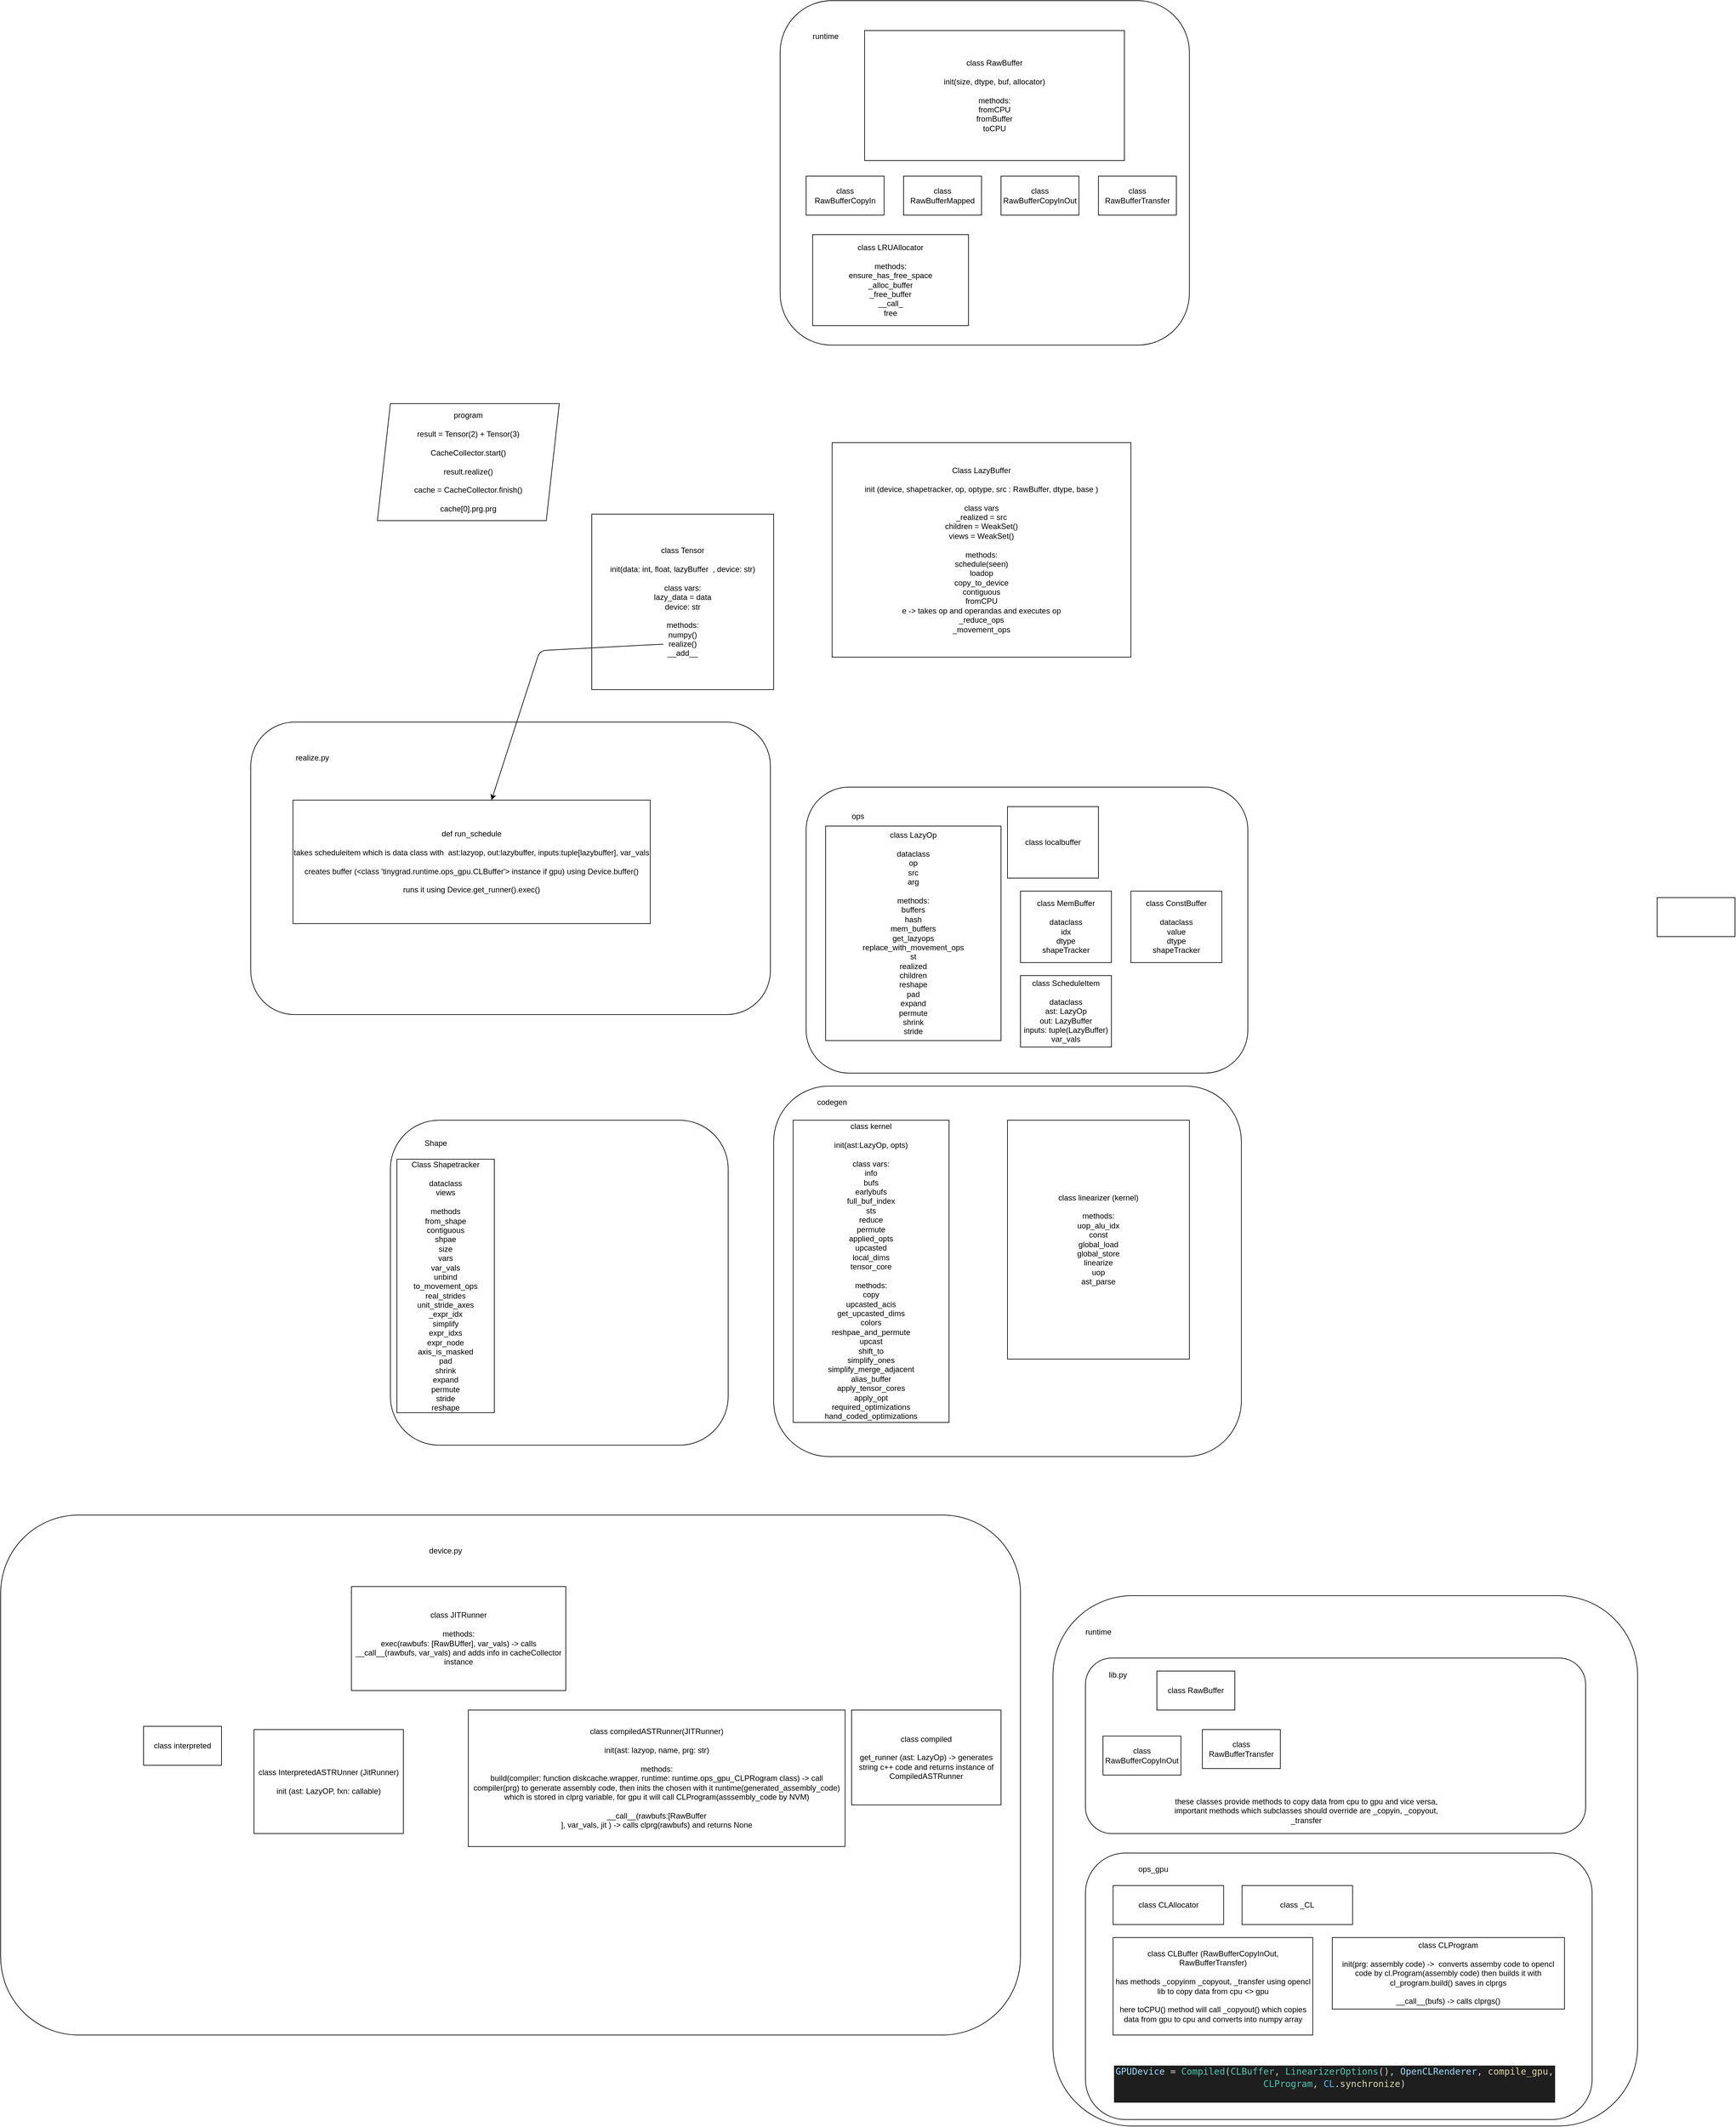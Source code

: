 <mxfile>
    <diagram id="Pav9lM_dtAHcs4izw-RZ" name="Page-1">
        <mxGraphModel dx="4019" dy="2311" grid="1" gridSize="10" guides="1" tooltips="1" connect="1" arrows="1" fold="1" page="1" pageScale="1" pageWidth="827" pageHeight="1169" math="0" shadow="0">
            <root>
                <mxCell id="0"/>
                <mxCell id="1" parent="0"/>
                <mxCell id="60" value="" style="rounded=1;whiteSpace=wrap;html=1;" vertex="1" parent="1">
                    <mxGeometry x="-945" y="380" width="800" height="450" as="geometry"/>
                </mxCell>
                <mxCell id="28" value="" style="rounded=1;whiteSpace=wrap;html=1;" parent="1" vertex="1">
                    <mxGeometry x="-730" y="992.5" width="520" height="500" as="geometry"/>
                </mxCell>
                <mxCell id="22" value="" style="rounded=1;whiteSpace=wrap;html=1;" parent="1" vertex="1">
                    <mxGeometry x="-90" y="480" width="680" height="440" as="geometry"/>
                </mxCell>
                <mxCell id="18" value="" style="rounded=1;whiteSpace=wrap;html=1;" parent="1" vertex="1">
                    <mxGeometry x="-140" y="940" width="720" height="570" as="geometry"/>
                </mxCell>
                <mxCell id="10" value="" style="rounded=1;whiteSpace=wrap;html=1;" parent="1" vertex="1">
                    <mxGeometry x="-130" y="-730" width="630" height="530" as="geometry"/>
                </mxCell>
                <mxCell id="2" value="class Tensor&lt;br&gt;&lt;br&gt;init(data: int, float, lazyBuffer&amp;nbsp; , device: str)&lt;br&gt;&lt;br&gt;class vars:&lt;br&gt;lazy_data = data&lt;br&gt;device: str&lt;br&gt;&lt;br&gt;methods:&lt;br&gt;numpy()&lt;br&gt;realize()&lt;br&gt;__add__" style="rounded=0;whiteSpace=wrap;html=1;" parent="1" vertex="1">
                    <mxGeometry x="-420" y="60" width="280" height="270" as="geometry"/>
                </mxCell>
                <mxCell id="3" value="" style="rounded=0;whiteSpace=wrap;html=1;" parent="1" vertex="1">
                    <mxGeometry x="1220" y="650" width="120" height="60" as="geometry"/>
                </mxCell>
                <mxCell id="4" value="Class LazyBuffer&lt;br&gt;&lt;br&gt;init (device, shapetracker, op, optype, src : RawBuffer, dtype, base )&lt;br&gt;&lt;br&gt;class vars&lt;br&gt;_realized = src&lt;br&gt;children = WeakSet()&lt;br&gt;views = WeakSet()&lt;br&gt;&lt;br&gt;methods:&lt;br&gt;schedule(seen)&lt;br&gt;loadop&lt;br&gt;copy_to_device&lt;br&gt;contiguous&lt;br&gt;fromCPU&lt;br&gt;e -&amp;gt; takes op and operandas and executes op&lt;br&gt;_reduce_ops&lt;br&gt;_movement_ops&lt;br&gt;" style="rounded=0;whiteSpace=wrap;html=1;" parent="1" vertex="1">
                    <mxGeometry x="-50" y="-50" width="460" height="330" as="geometry"/>
                </mxCell>
                <mxCell id="6" value="Class Shapetracker&lt;br&gt;&lt;br&gt;dataclass&lt;br&gt;views&lt;br&gt;&lt;br&gt;methods&lt;br&gt;from_shape&lt;br&gt;contiguous&lt;br&gt;shpae&lt;br&gt;size&lt;br&gt;vars&lt;br&gt;var_vals&lt;br&gt;unbind&lt;br&gt;to_movement_ops&lt;br&gt;real_strides&lt;br&gt;unit_stride_axes&lt;br&gt;_expr_idx&lt;br&gt;simplify&lt;br&gt;expr_idxs&lt;br&gt;expr_node&lt;br&gt;axis_is_masked&lt;br&gt;pad&lt;br&gt;shrink&lt;br&gt;expand&lt;br&gt;permute&lt;br&gt;stride&lt;br&gt;reshape&lt;br&gt;" style="rounded=0;whiteSpace=wrap;html=1;" parent="1" vertex="1">
                    <mxGeometry x="-720" y="1052.5" width="150" height="390" as="geometry"/>
                </mxCell>
                <mxCell id="7" value="class kernel&lt;br&gt;&lt;br&gt;init(ast:LazyOp, opts)&lt;br&gt;&lt;br&gt;class vars:&lt;br&gt;info&lt;br&gt;bufs&lt;br&gt;earlybufs&lt;br&gt;full_buf_index&lt;br&gt;sts&lt;br&gt;reduce&lt;br&gt;permute&lt;br&gt;applied_opts&lt;br&gt;upcasted&lt;br&gt;local_dims&lt;br&gt;tensor_core&lt;br&gt;&lt;br&gt;methods:&lt;br&gt;copy&lt;br&gt;upcasted_acis&lt;br&gt;get_upcasted_dims&lt;br&gt;colors&lt;br&gt;reshpae_and_permute&lt;br&gt;upcast&lt;br&gt;shift_to&lt;br&gt;simplify_ones&lt;br&gt;simplify_merge_adjacent&lt;br&gt;alias_buffer&lt;br&gt;apply_tensor_cores&lt;br&gt;apply_opt&lt;br&gt;required_optimizations&lt;br&gt;hand_coded_optimizations&lt;br&gt;" style="rounded=0;whiteSpace=wrap;html=1;" parent="1" vertex="1">
                    <mxGeometry x="-110" y="992.5" width="240" height="465" as="geometry"/>
                </mxCell>
                <mxCell id="9" value="class RawBuffer&lt;br&gt;&lt;br&gt;init(size, dtype, buf, allocator)&lt;br&gt;&lt;br&gt;methods:&lt;br&gt;fromCPU&lt;br&gt;fromBuffer&lt;br&gt;toCPU" style="rounded=0;whiteSpace=wrap;html=1;" parent="1" vertex="1">
                    <mxGeometry y="-684" width="400" height="200" as="geometry"/>
                </mxCell>
                <mxCell id="12" value="runtime" style="text;html=1;strokeColor=none;fillColor=none;align=center;verticalAlign=middle;whiteSpace=wrap;rounded=0;" parent="1" vertex="1">
                    <mxGeometry x="-90" y="-690" width="60" height="30" as="geometry"/>
                </mxCell>
                <mxCell id="13" value="class RawBufferCopyIn" style="rounded=0;whiteSpace=wrap;html=1;" parent="1" vertex="1">
                    <mxGeometry x="-90" y="-460" width="120" height="60" as="geometry"/>
                </mxCell>
                <mxCell id="14" value="class RawBufferMapped" style="rounded=0;whiteSpace=wrap;html=1;" parent="1" vertex="1">
                    <mxGeometry x="60" y="-460" width="120" height="60" as="geometry"/>
                </mxCell>
                <mxCell id="15" value="class RawBufferCopyInOut" style="rounded=0;whiteSpace=wrap;html=1;" parent="1" vertex="1">
                    <mxGeometry x="210" y="-460" width="120" height="60" as="geometry"/>
                </mxCell>
                <mxCell id="16" value="class RawBufferTransfer" style="rounded=0;whiteSpace=wrap;html=1;" parent="1" vertex="1">
                    <mxGeometry x="360" y="-460" width="120" height="60" as="geometry"/>
                </mxCell>
                <mxCell id="17" value="class LRUAllocator&lt;br&gt;&lt;br&gt;methods:&lt;br&gt;ensure_has_free_space&lt;br&gt;_alloc_buffer&lt;br&gt;_free_buffer&lt;br&gt;__call_&lt;br&gt;free" style="rounded=0;whiteSpace=wrap;html=1;" parent="1" vertex="1">
                    <mxGeometry x="-80" y="-370" width="240" height="140" as="geometry"/>
                </mxCell>
                <mxCell id="19" value="codegen" style="text;html=1;strokeColor=none;fillColor=none;align=center;verticalAlign=middle;whiteSpace=wrap;rounded=0;" parent="1" vertex="1">
                    <mxGeometry x="-80" y="950" width="60" height="30" as="geometry"/>
                </mxCell>
                <mxCell id="20" value="class linearizer (kernel)&lt;br&gt;&lt;br&gt;methods:&lt;br&gt;uop_alu_idx&lt;br&gt;const&lt;br&gt;global_load&lt;br&gt;global_store&lt;br&gt;linearize&lt;br&gt;uop&lt;br&gt;ast_parse&lt;br&gt;" style="rounded=0;whiteSpace=wrap;html=1;" parent="1" vertex="1">
                    <mxGeometry x="220" y="992.5" width="280" height="367.5" as="geometry"/>
                </mxCell>
                <mxCell id="21" value="class localbuffer" style="rounded=0;whiteSpace=wrap;html=1;" parent="1" vertex="1">
                    <mxGeometry x="220" y="510" width="140" height="110" as="geometry"/>
                </mxCell>
                <mxCell id="23" value="ops" style="text;html=1;strokeColor=none;fillColor=none;align=center;verticalAlign=middle;whiteSpace=wrap;rounded=0;" parent="1" vertex="1">
                    <mxGeometry x="-40" y="510" width="60" height="30" as="geometry"/>
                </mxCell>
                <mxCell id="24" value="class LazyOp&lt;br&gt;&lt;br&gt;dataclass&lt;br&gt;op&lt;br&gt;src&lt;br&gt;arg&lt;br&gt;&lt;br&gt;methods:&lt;br&gt;buffers&lt;br&gt;hash&lt;br&gt;mem_buffers&lt;br&gt;get_lazyops&lt;br&gt;replace_with_movement_ops&lt;br&gt;st&lt;br&gt;realized&lt;br&gt;children&lt;br&gt;reshape&lt;br&gt;pad&lt;br&gt;expand&lt;br&gt;permute&lt;br&gt;shrink&lt;br&gt;stride" style="rounded=0;whiteSpace=wrap;html=1;" parent="1" vertex="1">
                    <mxGeometry x="-60" y="540" width="270" height="330" as="geometry"/>
                </mxCell>
                <mxCell id="25" value="class MemBuffer&lt;br&gt;&lt;br&gt;dataclass&lt;br&gt;idx&lt;br&gt;dtype&lt;br&gt;shapeTracker&lt;br&gt;" style="rounded=0;whiteSpace=wrap;html=1;" parent="1" vertex="1">
                    <mxGeometry x="240" y="640" width="140" height="110" as="geometry"/>
                </mxCell>
                <mxCell id="26" value="class ConstBuffer&lt;br&gt;&lt;br&gt;dataclass&lt;br&gt;value&lt;br&gt;dtype&lt;br&gt;shapeTracker" style="rounded=0;whiteSpace=wrap;html=1;" parent="1" vertex="1">
                    <mxGeometry x="410" y="640" width="140" height="110" as="geometry"/>
                </mxCell>
                <mxCell id="27" value="class ScheduleItem&lt;br&gt;&lt;br&gt;dataclass&lt;br&gt;ast: LazyOp&lt;br&gt;out: LazyBuffer&lt;br&gt;inputs: tuple(LazyBuffer)&lt;br&gt;var_vals" style="rounded=0;whiteSpace=wrap;html=1;" parent="1" vertex="1">
                    <mxGeometry x="240" y="770" width="140" height="110" as="geometry"/>
                </mxCell>
                <mxCell id="29" value="Shape" style="text;html=1;strokeColor=none;fillColor=none;align=center;verticalAlign=middle;whiteSpace=wrap;rounded=0;" parent="1" vertex="1">
                    <mxGeometry x="-690" y="1012.5" width="60" height="30" as="geometry"/>
                </mxCell>
                <mxCell id="31" value="program&lt;br&gt;&lt;br&gt;result = Tensor(2) + Tensor(3)&lt;br&gt;&lt;br&gt;CacheCollector.start()&lt;br&gt;&lt;br&gt;result.realize()&lt;br&gt;&lt;br&gt;cache = CacheCollector.finish()&lt;br&gt;&lt;br&gt;cache[0].prg.prg" style="shape=parallelogram;perimeter=parallelogramPerimeter;whiteSpace=wrap;html=1;fixedSize=1;" parent="1" vertex="1">
                    <mxGeometry x="-750" y="-110" width="280" height="180" as="geometry"/>
                </mxCell>
                <mxCell id="32" value="def run_schedule&lt;br&gt;&lt;br&gt;takes scheduleitem which is data class with&amp;nbsp; ast:lazyop, out:lazybuffer, inputs:tuple[lazybuffer], var_vals&lt;br&gt;&lt;br&gt;creates buffer (&amp;lt;class 'tinygrad.runtime.ops_gpu.CLBuffer'&amp;gt; instance if gpu) using Device.buffer()&lt;br&gt;&lt;br&gt;runs it using Device.get_runner().exec()" style="rounded=0;whiteSpace=wrap;html=1;" vertex="1" parent="1">
                    <mxGeometry x="-880" y="500" width="550" height="190" as="geometry"/>
                </mxCell>
                <mxCell id="33" value="" style="edgeStyle=none;orthogonalLoop=1;jettySize=auto;html=1;exitX=0.393;exitY=0.741;exitDx=0;exitDy=0;exitPerimeter=0;" edge="1" parent="1" source="2" target="32">
                    <mxGeometry width="100" relative="1" as="geometry">
                        <mxPoint x="-700" y="240" as="sourcePoint"/>
                        <mxPoint x="-600" y="240" as="targetPoint"/>
                        <Array as="points">
                            <mxPoint x="-500" y="270"/>
                        </Array>
                    </mxGeometry>
                </mxCell>
                <mxCell id="35" value="" style="rounded=1;whiteSpace=wrap;html=1;" vertex="1" parent="1">
                    <mxGeometry x="-1330" y="1600" width="1570" height="800" as="geometry"/>
                </mxCell>
                <mxCell id="36" value="device.py" style="text;html=1;strokeColor=none;fillColor=none;align=center;verticalAlign=middle;whiteSpace=wrap;rounded=0;" vertex="1" parent="1">
                    <mxGeometry x="-675" y="1640" width="60" height="30" as="geometry"/>
                </mxCell>
                <mxCell id="37" value="class interpreted" style="rounded=0;whiteSpace=wrap;html=1;" vertex="1" parent="1">
                    <mxGeometry x="-1110" y="1925" width="120" height="60" as="geometry"/>
                </mxCell>
                <mxCell id="38" value="class compiled&lt;br&gt;&lt;br&gt;get_runner (ast: LazyOp) -&amp;gt; generates string c++ code and returns instance of CompiledASTRunner" style="rounded=0;whiteSpace=wrap;html=1;" vertex="1" parent="1">
                    <mxGeometry x="-20" y="1900" width="230" height="146" as="geometry"/>
                </mxCell>
                <mxCell id="39" value="" style="rounded=1;whiteSpace=wrap;html=1;" vertex="1" parent="1">
                    <mxGeometry x="290" y="1724" width="900" height="816" as="geometry"/>
                </mxCell>
                <mxCell id="40" value="runtime" style="text;html=1;strokeColor=none;fillColor=none;align=center;verticalAlign=middle;whiteSpace=wrap;rounded=0;" vertex="1" parent="1">
                    <mxGeometry x="330" y="1765" width="60" height="30" as="geometry"/>
                </mxCell>
                <mxCell id="41" value="class compiledASTRunner(JITRunner)&lt;br&gt;&lt;br&gt;init(ast: lazyop, name, prg: str)&lt;br&gt;&lt;br&gt;methods:&lt;br&gt;build(compiler: function diskcache.wrapper, runtime: runtime.ops_gpu_CLPRogram class) -&amp;gt; call compiler(prg) to generate assembly code, then inits the chosen with it runtime(generated_assembly_code) which is stored in clprg variable, for gpu it will call CLProgram(asssembly_code by NVM)&lt;br&gt;&lt;br&gt;__call__(rawbufs:[RawBuffer&lt;br&gt;], var_vals, jit ) -&amp;gt; calls clprg(rawbufs) and returns None" style="rounded=0;whiteSpace=wrap;html=1;" vertex="1" parent="1">
                    <mxGeometry x="-610" y="1900" width="580" height="210" as="geometry"/>
                </mxCell>
                <mxCell id="42" value="class InterpretedASTRUnner (JitRunner)&lt;br&gt;&lt;br&gt;init (ast: LazyOP, fxn: callable)" style="rounded=0;whiteSpace=wrap;html=1;" vertex="1" parent="1">
                    <mxGeometry x="-940" y="1930" width="230" height="160" as="geometry"/>
                </mxCell>
                <mxCell id="43" value="class JITRunner&lt;br&gt;&lt;br&gt;methods:&lt;br&gt;exec(rawbufs: [RawBUffer], var_vals) -&amp;gt; calls __call__(rawbufs, var_vals) and adds info in cacheCollector instance" style="rounded=0;whiteSpace=wrap;html=1;" vertex="1" parent="1">
                    <mxGeometry x="-790" y="1710" width="330" height="160" as="geometry"/>
                </mxCell>
                <mxCell id="52" value="" style="group" vertex="1" connectable="0" parent="1">
                    <mxGeometry x="340" y="2120" width="780" height="410" as="geometry"/>
                </mxCell>
                <mxCell id="44" value="" style="rounded=1;whiteSpace=wrap;html=1;" vertex="1" parent="52">
                    <mxGeometry width="780.0" height="410" as="geometry"/>
                </mxCell>
                <mxCell id="46" value="class CLAllocator" style="rounded=0;whiteSpace=wrap;html=1;" vertex="1" parent="52">
                    <mxGeometry x="42.545" y="50" width="170.182" height="60" as="geometry"/>
                </mxCell>
                <mxCell id="47" value="class _CL" style="rounded=0;whiteSpace=wrap;html=1;" vertex="1" parent="52">
                    <mxGeometry x="241.091" y="50" width="170.182" height="60" as="geometry"/>
                </mxCell>
                <mxCell id="48" value="class CLBuffer (RawBufferCopyInOut, RawBufferTransfer)&lt;br&gt;&lt;br&gt;has methods _copyinm _copyout, _transfer using opencl lib to copy data from cpu &amp;lt;&amp;gt; gpu&lt;br&gt;&lt;br&gt;here toCPU() method will call _copyout() which copies data from gpu to cpu and converts into numpy array" style="rounded=0;whiteSpace=wrap;html=1;" vertex="1" parent="52">
                    <mxGeometry x="42.55" y="130" width="307.45" height="150" as="geometry"/>
                </mxCell>
                <mxCell id="49" value="class CLProgram&lt;br&gt;&lt;br&gt;init(prg: assembly code) -&amp;gt;&amp;nbsp; converts assemby code to opencl code by cl.Program(assembly code) then builds it with cl_program.build() saves in clprgs&lt;br&gt;&lt;br&gt;__call__(bufs) -&amp;gt; calls clprgs()" style="rounded=0;whiteSpace=wrap;html=1;" vertex="1" parent="52">
                    <mxGeometry x="380" y="130" width="357.45" height="110" as="geometry"/>
                </mxCell>
                <mxCell id="51" value="&lt;div style=&quot;color: rgb(212, 212, 212); background-color: rgb(30, 30, 30); font-family: &amp;quot;Droid Sans Mono&amp;quot;, &amp;quot;monospace&amp;quot;, monospace; font-size: 14px; line-height: 19px;&quot;&gt;&lt;div&gt;&lt;span style=&quot;color: #9cdcfe;&quot;&gt;GPUDevice&lt;/span&gt; = &lt;span style=&quot;color: #4ec9b0;&quot;&gt;Compiled&lt;/span&gt;(&lt;span style=&quot;color: #4ec9b0;&quot;&gt;CLBuffer&lt;/span&gt;, &lt;span style=&quot;color: #4ec9b0;&quot;&gt;LinearizerOptions&lt;/span&gt;(), &lt;span style=&quot;color: #9cdcfe;&quot;&gt;OpenCLRenderer&lt;/span&gt;, &lt;span style=&quot;color: #dcdcaa;&quot;&gt;compile_gpu&lt;/span&gt;, &lt;span style=&quot;color: #4ec9b0;&quot;&gt;CLProgram&lt;/span&gt;, &lt;span style=&quot;color: #4fc1ff;&quot;&gt;CL&lt;/span&gt;.&lt;span style=&quot;color: #dcdcaa;&quot;&gt;synchronize&lt;/span&gt;)&lt;/div&gt;&lt;br&gt;&lt;/div&gt;" style="text;html=1;strokeColor=none;fillColor=none;align=center;verticalAlign=middle;whiteSpace=wrap;rounded=0;" vertex="1" parent="52">
                    <mxGeometry x="42.545" y="340" width="680.727" height="30" as="geometry"/>
                </mxCell>
                <mxCell id="45" value="ops_gpu" style="text;html=1;strokeColor=none;fillColor=none;align=center;verticalAlign=middle;whiteSpace=wrap;rounded=0;" vertex="1" parent="52">
                    <mxGeometry x="62.4" y="10" width="85.091" height="30" as="geometry"/>
                </mxCell>
                <mxCell id="54" value="" style="rounded=1;whiteSpace=wrap;html=1;" vertex="1" parent="1">
                    <mxGeometry x="340" y="1820" width="770" height="270" as="geometry"/>
                </mxCell>
                <mxCell id="55" value="lib.py" style="text;html=1;strokeColor=none;fillColor=none;align=center;verticalAlign=middle;whiteSpace=wrap;rounded=0;" vertex="1" parent="1">
                    <mxGeometry x="360" y="1831" width="60" height="30" as="geometry"/>
                </mxCell>
                <mxCell id="56" value="class RawBuffer" style="rounded=0;whiteSpace=wrap;html=1;" vertex="1" parent="1">
                    <mxGeometry x="450" y="1840" width="120" height="60" as="geometry"/>
                </mxCell>
                <mxCell id="57" value="class RawBufferCopyInOut" style="rounded=0;whiteSpace=wrap;html=1;" vertex="1" parent="1">
                    <mxGeometry x="367" y="1940" width="120" height="60" as="geometry"/>
                </mxCell>
                <mxCell id="58" value="class RawBufferTransfer" style="rounded=0;whiteSpace=wrap;html=1;" vertex="1" parent="1">
                    <mxGeometry x="520" y="1930" width="120" height="60" as="geometry"/>
                </mxCell>
                <mxCell id="59" value="these classes provide methods to copy data from cpu to gpu and vice versa, important methods which subclasses should override are _copyin, _copyout, _transfer" style="text;html=1;strokeColor=none;fillColor=none;align=center;verticalAlign=middle;whiteSpace=wrap;rounded=0;" vertex="1" parent="1">
                    <mxGeometry x="470" y="2030" width="420" height="50" as="geometry"/>
                </mxCell>
                <mxCell id="61" value="realize.py" style="text;html=1;strokeColor=none;fillColor=none;align=center;verticalAlign=middle;whiteSpace=wrap;rounded=0;" vertex="1" parent="1">
                    <mxGeometry x="-880" y="420" width="60" height="30" as="geometry"/>
                </mxCell>
            </root>
        </mxGraphModel>
    </diagram>
</mxfile>